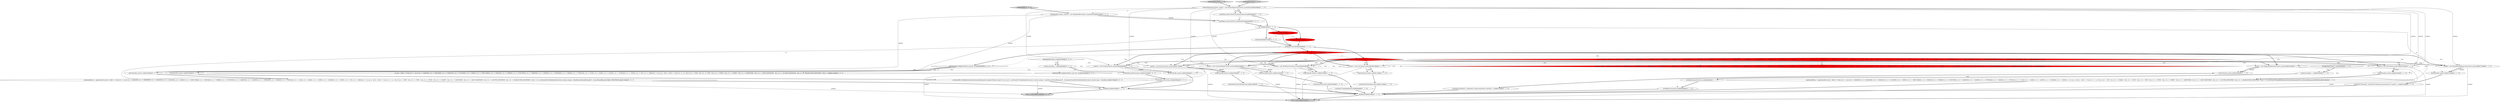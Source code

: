 digraph {
32 [style = filled, label = "{exitRule()}@@@91@@@['1', '1', '0']", fillcolor = white, shape = ellipse image = "AAA0AAABBB1BBB"];
5 [style = filled, label = "{setState(562)constant()}@@@26@@@['1', '1', '0']", fillcolor = white, shape = ellipse image = "AAA0AAABBB1BBB"];
24 [style = filled, label = "setState(575)@@@7@@@['1', '0', '0']", fillcolor = red, shape = ellipse image = "AAA1AAABBB1BBB"];
45 [style = filled, label = "return _localctx@@@53@@@['0', '0', '1']", fillcolor = lightgray, shape = ellipse image = "AAA0AAABBB3BBB"];
41 [style = filled, label = "primaryExpression['0', '1', '0']", fillcolor = lightgray, shape = diamond image = "AAA0AAABBB2BBB"];
27 [style = filled, label = "enterOuterAlt(_localctx,5)@@@49@@@['1', '1', '0']", fillcolor = white, shape = ellipse image = "AAA0AAABBB1BBB"];
6 [style = filled, label = "{setState(560)castExpression()}@@@12@@@['1', '1', '0']", fillcolor = white, shape = ellipse image = "AAA0AAABBB1BBB"];
56 [style = filled, label = "getInterpreter().adaptivePredict(_input,90,_ctx)@@@9@@@['0', '0', '1']", fillcolor = white, shape = diamond image = "AAA0AAABBB3BBB"];
17 [style = filled, label = "_errHandler.recover(this,re)@@@89@@@['1', '1', '0']", fillcolor = white, shape = ellipse image = "AAA0AAABBB1BBB"];
23 [style = filled, label = "enterOuterAlt(_localctx,8)@@@74@@@['1', '1', '0']", fillcolor = white, shape = ellipse image = "AAA0AAABBB1BBB"];
49 [style = filled, label = "getInterpreter().adaptivePredict(_input,89,_ctx)@@@30@@@['0', '0', '1']", fillcolor = white, shape = diamond image = "AAA0AAABBB3BBB"];
55 [style = filled, label = "TableIdentifierContext _localctx = new TableIdentifierContext(_ctx,getState())@@@3@@@['0', '0', '1']", fillcolor = white, shape = ellipse image = "AAA0AAABBB3BBB"];
37 [style = filled, label = "_localctx = new CastContext(_localctx)@@@10@@@['1', '1', '0']", fillcolor = white, shape = ellipse image = "AAA0AAABBB1BBB"];
14 [style = filled, label = "_errHandler.sync(this)@@@8@@@['1', '1', '1']", fillcolor = white, shape = ellipse image = "AAA0AAABBB1BBB"];
57 [style = filled, label = "setState(693)@@@7@@@['0', '0', '1']", fillcolor = white, shape = ellipse image = "AAA0AAABBB3BBB"];
26 [style = filled, label = "enterOuterAlt(_localctx,1)@@@11@@@['1', '1', '0']", fillcolor = white, shape = ellipse image = "AAA0AAABBB1BBB"];
9 [style = filled, label = "PrimaryExpressionContext _localctx = new PrimaryExpressionContext(_ctx,getState())@@@3@@@['1', '1', '0']", fillcolor = white, shape = ellipse image = "AAA0AAABBB1BBB"];
20 [style = filled, label = "_localctx.exception = re@@@87@@@['1', '1', '0']", fillcolor = white, shape = ellipse image = "AAA0AAABBB1BBB"];
0 [style = filled, label = "_localctx = new ExtractContext(_localctx)@@@17@@@['1', '1', '0']", fillcolor = white, shape = ellipse image = "AAA0AAABBB1BBB"];
43 [style = filled, label = "tableIdentifier['0', '0', '1']", fillcolor = lightgray, shape = diamond image = "AAA0AAABBB3BBB"];
39 [style = filled, label = "getInterpreter().adaptivePredict(_input,77,_ctx)@@@9@@@['0', '1', '0']", fillcolor = red, shape = diamond image = "AAA1AAABBB2BBB"];
38 [style = filled, label = "(((_la) & ~0x3f) == 0 && ((1L << _la) & ((1L << ANALYZE) | (1L << ANALYZED) | (1L << CATALOGS) | (1L << COLUMNS) | (1L << DEBUG) | (1L << EXECUTABLE) | (1L << EXPLAIN) | (1L << FORMAT) | (1L << FUNCTIONS) | (1L << GRAPHVIZ) | (1L << MAPPED) | (1L << OPTIMIZED) | (1L << PARSED) | (1L << PHYSICAL) | (1L << PLAN) | (1L << RLIKE) | (1L << QUERY) | (1L << SCHEMAS) | (1L << SHOW))) != 0) || ((((_la - 64)) & ~0x3f) == 0 && ((1L << (_la - 64)) & ((1L << (SYS - 64)) | (1L << (TABLES - 64)) | (1L << (TEXT - 64)) | (1L << (TYPE - 64)) | (1L << (TYPES - 64)) | (1L << (VERIFY - 64)) | (1L << (IDENTIFIER - 64)) | (1L << (DIGIT_IDENTIFIER - 64)) | (1L << (QUOTED_IDENTIFIER - 64)) | (1L << (BACKQUOTED_IDENTIFIER - 64)))) != 0)@@@36@@@['0', '1', '0']", fillcolor = red, shape = diamond image = "AAA1AAABBB2BBB"];
40 [style = filled, label = "setState(579)@@@7@@@['0', '1', '0']", fillcolor = red, shape = ellipse image = "AAA1AAABBB2BBB"];
1 [style = filled, label = "_localctx = new ParenthesizedExpressionContext(_localctx)@@@73@@@['1', '1', '0']", fillcolor = white, shape = ellipse image = "AAA0AAABBB1BBB"];
29 [style = filled, label = "_localctx = new DereferenceContext(_localctx)@@@66@@@['1', '1', '0']", fillcolor = white, shape = ellipse image = "AAA0AAABBB1BBB"];
47 [style = filled, label = "enterOuterAlt(_localctx,1)@@@10@@@['0', '0', '1']", fillcolor = white, shape = ellipse image = "AAA0AAABBB3BBB"];
12 [style = filled, label = "(((_la) & ~0x3f) == 0 && ((1L << _la) & ((1L << ANALYZE) | (1L << ANALYZED) | (1L << CATALOGS) | (1L << COLUMNS) | (1L << DEBUG) | (1L << EXECUTABLE) | (1L << EXPLAIN) | (1L << FORMAT) | (1L << FUNCTIONS) | (1L << GRAPHVIZ) | (1L << MAPPED) | (1L << OPTIMIZED) | (1L << PARSED) | (1L << PHYSICAL) | (1L << PLAN) | (1L << RLIKE) | (1L << QUERY) | (1L << SCHEMAS) | (1L << SHOW) | (1L << SYS) | (1L << TABLES))) != 0) || ((((_la - 64)) & ~0x3f) == 0 && ((1L << (_la - 64)) & ((1L << (TEXT - 64)) | (1L << (TYPE - 64)) | (1L << (TYPES - 64)) | (1L << (VERIFY - 64)) | (1L << (IDENTIFIER - 64)) | (1L << (DIGIT_IDENTIFIER - 64)) | (1L << (QUOTED_IDENTIFIER - 64)) | (1L << (BACKQUOTED_IDENTIFIER - 64)))) != 0)@@@36@@@['1', '0', '0']", fillcolor = red, shape = diamond image = "AAA1AAABBB1BBB"];
18 [style = filled, label = "RecognitionException re@@@86@@@['1', '1', '0']", fillcolor = white, shape = diamond image = "AAA0AAABBB1BBB"];
22 [style = filled, label = "int _la@@@5@@@['1', '1', '1']", fillcolor = white, shape = ellipse image = "AAA0AAABBB1BBB"];
54 [style = filled, label = "{setState(684)_la = _input.LA(1)if ((((_la) & ~0x3f) == 0 && ((1L << _la) & ((1L << ANALYZE) | (1L << ANALYZED) | (1L << CATALOGS) | (1L << COLUMNS) | (1L << DEBUG) | (1L << EXECUTABLE) | (1L << EXPLAIN) | (1L << FORMAT) | (1L << FUNCTIONS) | (1L << GRAPHVIZ) | (1L << MAPPED) | (1L << OPTIMIZED) | (1L << PARSED) | (1L << PHYSICAL) | (1L << PLAN) | (1L << RLIKE) | (1L << QUERY) | (1L << SCHEMAS) | (1L << SHOW) | (1L << SYS) | (1L << TABLES))) != 0) || ((((_la - 64)) & ~0x3f) == 0 && ((1L << (_la - 64)) & ((1L << (TEXT - 64)) | (1L << (TYPE - 64)) | (1L << (TYPES - 64)) | (1L << (VERIFY - 64)) | (1L << (IDENTIFIER - 64)) | (1L << (DIGIT_IDENTIFIER - 64)) | (1L << (QUOTED_IDENTIFIER - 64)) | (1L << (BACKQUOTED_IDENTIFIER - 64)))) != 0)) {{setState(681)((TableIdentifierContext)_localctx).catalog = identifier()setState(682)match(T__3)}}setState(686)match(TABLE_IDENTIFIER)}@@@11@@@['0', '0', '1']", fillcolor = white, shape = ellipse image = "AAA0AAABBB3BBB"];
16 [style = filled, label = "_localctx = new FunctionContext(_localctx)@@@48@@@['1', '1', '0']", fillcolor = white, shape = ellipse image = "AAA0AAABBB1BBB"];
50 [style = filled, label = "(((_la) & ~0x3f) == 0 && ((1L << _la) & ((1L << ANALYZE) | (1L << ANALYZED) | (1L << CATALOGS) | (1L << COLUMNS) | (1L << DEBUG) | (1L << EXECUTABLE) | (1L << EXPLAIN) | (1L << FORMAT) | (1L << FUNCTIONS) | (1L << GRAPHVIZ) | (1L << MAPPED) | (1L << OPTIMIZED) | (1L << PARSED) | (1L << PHYSICAL) | (1L << PLAN) | (1L << RLIKE) | (1L << QUERY) | (1L << SCHEMAS) | (1L << SHOW) | (1L << SYS) | (1L << TABLES))) != 0) || ((((_la - 64)) & ~0x3f) == 0 && ((1L << (_la - 64)) & ((1L << (TEXT - 64)) | (1L << (TYPE - 64)) | (1L << (TYPES - 64)) | (1L << (VERIFY - 64)) | (1L << (IDENTIFIER - 64)) | (1L << (DIGIT_IDENTIFIER - 64)) | (1L << (QUOTED_IDENTIFIER - 64)) | (1L << (BACKQUOTED_IDENTIFIER - 64)))) != 0)@@@14@@@['0', '0', '1']", fillcolor = white, shape = diamond image = "AAA0AAABBB3BBB"];
2 [style = filled, label = "_localctx = new ConstantDefaultContext(_localctx)@@@24@@@['1', '1', '0']", fillcolor = white, shape = ellipse image = "AAA0AAABBB1BBB"];
35 [style = filled, label = "return _localctx@@@94@@@['1', '1', '0']", fillcolor = lightgray, shape = ellipse image = "AAA0AAABBB1BBB"];
11 [style = filled, label = "enterOuterAlt(_localctx,3)@@@25@@@['1', '1', '0']", fillcolor = white, shape = ellipse image = "AAA0AAABBB1BBB"];
13 [style = filled, label = "_errHandler.reportError(this,re)@@@88@@@['1', '1', '0']", fillcolor = white, shape = ellipse image = "AAA0AAABBB1BBB"];
25 [style = filled, label = "enterOuterAlt(_localctx,7)@@@67@@@['1', '1', '0']", fillcolor = white, shape = ellipse image = "AAA0AAABBB1BBB"];
52 [style = filled, label = "_errHandler.reportError(this,re)@@@47@@@['0', '0', '1']", fillcolor = white, shape = ellipse image = "AAA0AAABBB3BBB"];
34 [style = filled, label = "enterOuterAlt(_localctx,2)@@@18@@@['1', '1', '0']", fillcolor = white, shape = ellipse image = "AAA0AAABBB1BBB"];
15 [style = filled, label = "{setState(566)_la = _input.LA(1)if ((((_la) & ~0x3f) == 0 && ((1L << _la) & ((1L << ANALYZE) | (1L << ANALYZED) | (1L << CATALOGS) | (1L << COLUMNS) | (1L << DEBUG) | (1L << EXECUTABLE) | (1L << EXPLAIN) | (1L << FORMAT) | (1L << FUNCTIONS) | (1L << GRAPHVIZ) | (1L << MAPPED) | (1L << OPTIMIZED) | (1L << PARSED) | (1L << PHYSICAL) | (1L << PLAN) | (1L << RLIKE) | (1L << QUERY) | (1L << SCHEMAS) | (1L << SHOW))) != 0) || ((((_la - 64)) & ~0x3f) == 0 && ((1L << (_la - 64)) & ((1L << (SYS - 64)) | (1L << (TABLES - 64)) | (1L << (TEXT - 64)) | (1L << (TYPE - 64)) | (1L << (TYPES - 64)) | (1L << (VERIFY - 64)) | (1L << (IDENTIFIER - 64)) | (1L << (DIGIT_IDENTIFIER - 64)) | (1L << (QUOTED_IDENTIFIER - 64)) | (1L << (BACKQUOTED_IDENTIFIER - 64)))) != 0)) {{setState(563)qualifiedName()setState(564)match(DOT)}}setState(568)match(ASTERISK)}@@@33@@@['1', '1', '0']", fillcolor = white, shape = ellipse image = "AAA0AAABBB1BBB"];
46 [style = filled, label = "{setState(690)_errHandler.sync(this)switch (getInterpreter().adaptivePredict(_input,89,_ctx)) {case 1:{setState(687)((TableIdentifierContext)_localctx).catalog = identifier()setState(688)match(T__3)}breaksetState(692)((TableIdentifierContext)_localctx).name = identifier()}@@@27@@@['0', '0', '1']", fillcolor = white, shape = ellipse image = "AAA0AAABBB3BBB"];
53 [style = filled, label = "enterRule(_localctx,88,RULE_tableIdentifier)@@@4@@@['0', '0', '1']", fillcolor = white, shape = ellipse image = "AAA0AAABBB3BBB"];
28 [style = filled, label = "_localctx = new SubqueryExpressionContext(_localctx)@@@55@@@['1', '1', '0']", fillcolor = white, shape = ellipse image = "AAA0AAABBB1BBB"];
51 [style = filled, label = "RecognitionException re@@@45@@@['0', '0', '1']", fillcolor = white, shape = diamond image = "AAA0AAABBB3BBB"];
7 [style = filled, label = "{setState(561)extractExpression()}@@@19@@@['1', '1', '0']", fillcolor = white, shape = ellipse image = "AAA0AAABBB1BBB"];
21 [style = filled, label = "primaryExpression['1', '0', '0']", fillcolor = lightgray, shape = diamond image = "AAA0AAABBB1BBB"];
31 [style = filled, label = "_localctx = new StarContext(_localctx)@@@31@@@['1', '1', '0']", fillcolor = white, shape = ellipse image = "AAA0AAABBB1BBB"];
42 [style = filled, label = "enterOuterAlt(_localctx,2)@@@26@@@['0', '0', '1']", fillcolor = white, shape = ellipse image = "AAA0AAABBB3BBB"];
3 [style = filled, label = "{setState(570)match(T__0)setState(571)query()setState(572)match(T__1)}@@@57@@@['1', '1', '0']", fillcolor = white, shape = ellipse image = "AAA0AAABBB1BBB"];
4 [style = filled, label = "{setState(574)qualifiedName()}@@@68@@@['1', '1', '0']", fillcolor = white, shape = ellipse image = "AAA0AAABBB1BBB"];
36 [style = filled, label = "{exitRule()}@@@50@@@['1', '1', '1']", fillcolor = white, shape = ellipse image = "AAA0AAABBB1BBB"];
8 [style = filled, label = "{setState(575)match(T__0)setState(576)expression()setState(577)match(T__1)}@@@75@@@['1', '1', '0']", fillcolor = white, shape = ellipse image = "AAA0AAABBB1BBB"];
48 [style = filled, label = "_errHandler.recover(this,re)@@@48@@@['0', '0', '1']", fillcolor = white, shape = ellipse image = "AAA0AAABBB3BBB"];
19 [style = filled, label = "enterOuterAlt(_localctx,4)@@@32@@@['1', '1', '0']", fillcolor = white, shape = ellipse image = "AAA0AAABBB1BBB"];
30 [style = filled, label = "enterRule(_localctx,60,RULE_primaryExpression)@@@4@@@['1', '1', '0']", fillcolor = white, shape = ellipse image = "AAA0AAABBB1BBB"];
10 [style = filled, label = "enterOuterAlt(_localctx,6)@@@56@@@['1', '1', '0']", fillcolor = white, shape = ellipse image = "AAA0AAABBB1BBB"];
44 [style = filled, label = "_localctx.exception = re@@@46@@@['0', '0', '1']", fillcolor = white, shape = ellipse image = "AAA0AAABBB3BBB"];
33 [style = filled, label = "getInterpreter().adaptivePredict(_input,76,_ctx)@@@9@@@['1', '0', '0']", fillcolor = red, shape = diamond image = "AAA1AAABBB1BBB"];
12->38 [style = dashed, label="0"];
32->35 [style = bold, label=""];
7->32 [style = bold, label=""];
56->42 [style = dotted, label="true"];
43->55 [style = bold, label=""];
39->11 [style = dotted, label="true"];
33->28 [style = dotted, label="true"];
57->14 [style = bold, label=""];
28->10 [style = solid, label="_localctx"];
41->9 [style = bold, label=""];
51->48 [style = dotted, label="true"];
18->20 [style = dotted, label="true"];
46->45 [style = solid, label="_localctx"];
33->26 [style = dotted, label="true"];
1->23 [style = bold, label=""];
56->47 [style = bold, label=""];
33->0 [style = bold, label=""];
13->17 [style = bold, label=""];
9->1 [style = solid, label="_localctx"];
39->31 [style = bold, label=""];
51->52 [style = dotted, label="true"];
22->57 [style = bold, label=""];
22->54 [style = solid, label="_la"];
33->2 [style = dotted, label="true"];
33->16 [style = dotted, label="true"];
19->15 [style = bold, label=""];
33->37 [style = dotted, label="true"];
33->27 [style = dotted, label="true"];
9->0 [style = solid, label="_localctx"];
39->29 [style = bold, label=""];
18->13 [style = dotted, label="true"];
6->32 [style = bold, label=""];
33->11 [style = dotted, label="true"];
33->16 [style = bold, label=""];
39->2 [style = dotted, label="true"];
42->46 [style = bold, label=""];
37->26 [style = bold, label=""];
39->25 [style = dotted, label="true"];
2->11 [style = solid, label="_localctx"];
33->28 [style = bold, label=""];
39->26 [style = dotted, label="true"];
51->44 [style = bold, label=""];
55->47 [style = solid, label="_localctx"];
46->36 [style = bold, label=""];
37->47 [style = dashed, label="0"];
24->40 [style = dashed, label="0"];
29->25 [style = solid, label="_localctx"];
14->56 [style = bold, label=""];
23->8 [style = bold, label=""];
26->6 [style = bold, label=""];
56->47 [style = dotted, label="true"];
9->31 [style = solid, label="_localctx"];
39->29 [style = dotted, label="true"];
33->29 [style = bold, label=""];
0->34 [style = bold, label=""];
18->20 [style = bold, label=""];
21->9 [style = bold, label=""];
39->27 [style = dotted, label="true"];
47->54 [style = bold, label=""];
1->23 [style = solid, label="_localctx"];
52->48 [style = bold, label=""];
33->56 [style = dashed, label="0"];
39->10 [style = dotted, label="true"];
55->53 [style = solid, label="_localctx"];
18->17 [style = dotted, label="true"];
37->26 [style = solid, label="_localctx"];
14->39 [style = bold, label=""];
39->0 [style = dotted, label="true"];
24->57 [style = dashed, label="0"];
33->10 [style = dotted, label="true"];
39->34 [style = dotted, label="true"];
33->31 [style = dotted, label="true"];
39->37 [style = bold, label=""];
39->31 [style = dotted, label="true"];
9->28 [style = solid, label="_localctx"];
33->0 [style = dotted, label="true"];
9->55 [style = dashed, label="0"];
39->16 [style = bold, label=""];
20->13 [style = bold, label=""];
56->50 [style = dotted, label="true"];
16->27 [style = bold, label=""];
22->15 [style = solid, label="_la"];
1->35 [style = solid, label="_localctx"];
33->12 [style = dotted, label="true"];
33->39 [style = dashed, label="0"];
16->42 [style = dashed, label="0"];
5->32 [style = bold, label=""];
0->35 [style = solid, label="_localctx"];
31->35 [style = solid, label="_localctx"];
39->23 [style = dotted, label="true"];
11->5 [style = bold, label=""];
33->25 [style = dotted, label="true"];
39->37 [style = dotted, label="true"];
54->36 [style = bold, label=""];
39->2 [style = bold, label=""];
33->29 [style = dotted, label="true"];
40->14 [style = bold, label=""];
39->1 [style = bold, label=""];
33->37 [style = bold, label=""];
39->1 [style = dotted, label="true"];
9->30 [style = solid, label="_localctx"];
2->11 [style = bold, label=""];
33->2 [style = bold, label=""];
31->19 [style = bold, label=""];
22->40 [style = bold, label=""];
30->22 [style = bold, label=""];
9->37 [style = solid, label="_localctx"];
27->36 [style = bold, label=""];
28->10 [style = bold, label=""];
48->36 [style = bold, label=""];
8->32 [style = bold, label=""];
37->35 [style = solid, label="_localctx"];
39->19 [style = dotted, label="true"];
2->35 [style = solid, label="_localctx"];
33->34 [style = dotted, label="true"];
39->38 [style = dotted, label="true"];
16->27 [style = solid, label="_localctx"];
34->7 [style = bold, label=""];
29->25 [style = bold, label=""];
36->32 [style = bold, label=""];
10->3 [style = bold, label=""];
25->4 [style = bold, label=""];
9->30 [style = bold, label=""];
33->1 [style = bold, label=""];
53->22 [style = bold, label=""];
9->16 [style = solid, label="_localctx"];
17->32 [style = bold, label=""];
39->16 [style = dotted, label="true"];
9->2 [style = solid, label="_localctx"];
30->53 [style = dashed, label="0"];
39->28 [style = bold, label=""];
14->33 [style = bold, label=""];
56->42 [style = bold, label=""];
24->14 [style = bold, label=""];
55->42 [style = solid, label="_localctx"];
31->19 [style = solid, label="_localctx"];
33->23 [style = dotted, label="true"];
28->35 [style = solid, label="_localctx"];
39->0 [style = bold, label=""];
29->35 [style = solid, label="_localctx"];
16->35 [style = solid, label="_localctx"];
0->34 [style = solid, label="_localctx"];
55->53 [style = bold, label=""];
44->52 [style = bold, label=""];
33->1 [style = dotted, label="true"];
33->31 [style = bold, label=""];
33->19 [style = dotted, label="true"];
39->28 [style = dotted, label="true"];
9->29 [style = solid, label="_localctx"];
54->45 [style = solid, label="_localctx"];
56->49 [style = dotted, label="true"];
22->24 [style = bold, label=""];
36->45 [style = bold, label=""];
51->44 [style = dotted, label="true"];
3->32 [style = bold, label=""];
15->32 [style = bold, label=""];
4->32 [style = bold, label=""];
}
